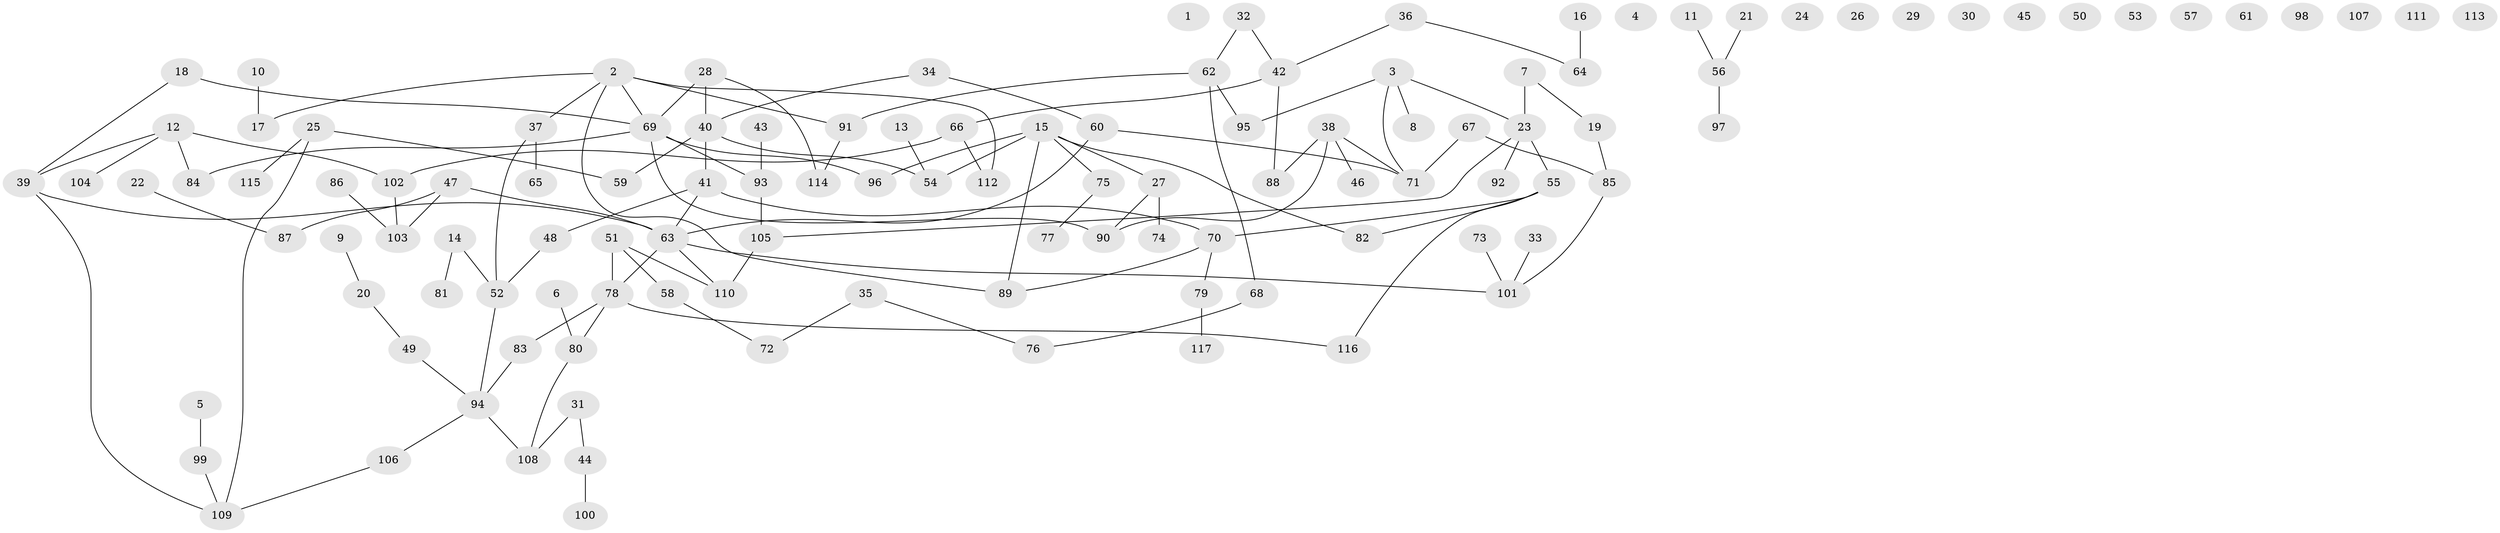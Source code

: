 // coarse degree distribution, {0: 0.18518518518518517, 7: 0.037037037037037035, 1: 0.2345679012345679, 2: 0.2222222222222222, 5: 0.06172839506172839, 6: 0.024691358024691357, 3: 0.1111111111111111, 4: 0.1111111111111111, 8: 0.012345679012345678}
// Generated by graph-tools (version 1.1) at 2025/41/03/06/25 10:41:21]
// undirected, 117 vertices, 128 edges
graph export_dot {
graph [start="1"]
  node [color=gray90,style=filled];
  1;
  2;
  3;
  4;
  5;
  6;
  7;
  8;
  9;
  10;
  11;
  12;
  13;
  14;
  15;
  16;
  17;
  18;
  19;
  20;
  21;
  22;
  23;
  24;
  25;
  26;
  27;
  28;
  29;
  30;
  31;
  32;
  33;
  34;
  35;
  36;
  37;
  38;
  39;
  40;
  41;
  42;
  43;
  44;
  45;
  46;
  47;
  48;
  49;
  50;
  51;
  52;
  53;
  54;
  55;
  56;
  57;
  58;
  59;
  60;
  61;
  62;
  63;
  64;
  65;
  66;
  67;
  68;
  69;
  70;
  71;
  72;
  73;
  74;
  75;
  76;
  77;
  78;
  79;
  80;
  81;
  82;
  83;
  84;
  85;
  86;
  87;
  88;
  89;
  90;
  91;
  92;
  93;
  94;
  95;
  96;
  97;
  98;
  99;
  100;
  101;
  102;
  103;
  104;
  105;
  106;
  107;
  108;
  109;
  110;
  111;
  112;
  113;
  114;
  115;
  116;
  117;
  2 -- 17;
  2 -- 37;
  2 -- 69;
  2 -- 89;
  2 -- 91;
  2 -- 112;
  3 -- 8;
  3 -- 23;
  3 -- 71;
  3 -- 95;
  5 -- 99;
  6 -- 80;
  7 -- 19;
  7 -- 23;
  9 -- 20;
  10 -- 17;
  11 -- 56;
  12 -- 39;
  12 -- 84;
  12 -- 102;
  12 -- 104;
  13 -- 54;
  14 -- 52;
  14 -- 81;
  15 -- 27;
  15 -- 54;
  15 -- 75;
  15 -- 82;
  15 -- 89;
  15 -- 96;
  16 -- 64;
  18 -- 39;
  18 -- 69;
  19 -- 85;
  20 -- 49;
  21 -- 56;
  22 -- 87;
  23 -- 55;
  23 -- 92;
  23 -- 105;
  25 -- 59;
  25 -- 109;
  25 -- 115;
  27 -- 74;
  27 -- 90;
  28 -- 40;
  28 -- 69;
  28 -- 114;
  31 -- 44;
  31 -- 108;
  32 -- 42;
  32 -- 62;
  33 -- 101;
  34 -- 40;
  34 -- 60;
  35 -- 72;
  35 -- 76;
  36 -- 42;
  36 -- 64;
  37 -- 52;
  37 -- 65;
  38 -- 46;
  38 -- 71;
  38 -- 88;
  38 -- 90;
  39 -- 63;
  39 -- 109;
  40 -- 41;
  40 -- 54;
  40 -- 59;
  41 -- 48;
  41 -- 63;
  41 -- 70;
  42 -- 66;
  42 -- 88;
  43 -- 93;
  44 -- 100;
  47 -- 63;
  47 -- 87;
  47 -- 103;
  48 -- 52;
  49 -- 94;
  51 -- 58;
  51 -- 78;
  51 -- 110;
  52 -- 94;
  55 -- 70;
  55 -- 82;
  55 -- 116;
  56 -- 97;
  58 -- 72;
  60 -- 63;
  60 -- 71;
  62 -- 68;
  62 -- 91;
  62 -- 95;
  63 -- 78;
  63 -- 101;
  63 -- 110;
  66 -- 102;
  66 -- 112;
  67 -- 71;
  67 -- 85;
  68 -- 76;
  69 -- 84;
  69 -- 90;
  69 -- 93;
  69 -- 96;
  70 -- 79;
  70 -- 89;
  73 -- 101;
  75 -- 77;
  78 -- 80;
  78 -- 83;
  78 -- 116;
  79 -- 117;
  80 -- 108;
  83 -- 94;
  85 -- 101;
  86 -- 103;
  91 -- 114;
  93 -- 105;
  94 -- 106;
  94 -- 108;
  99 -- 109;
  102 -- 103;
  105 -- 110;
  106 -- 109;
}
